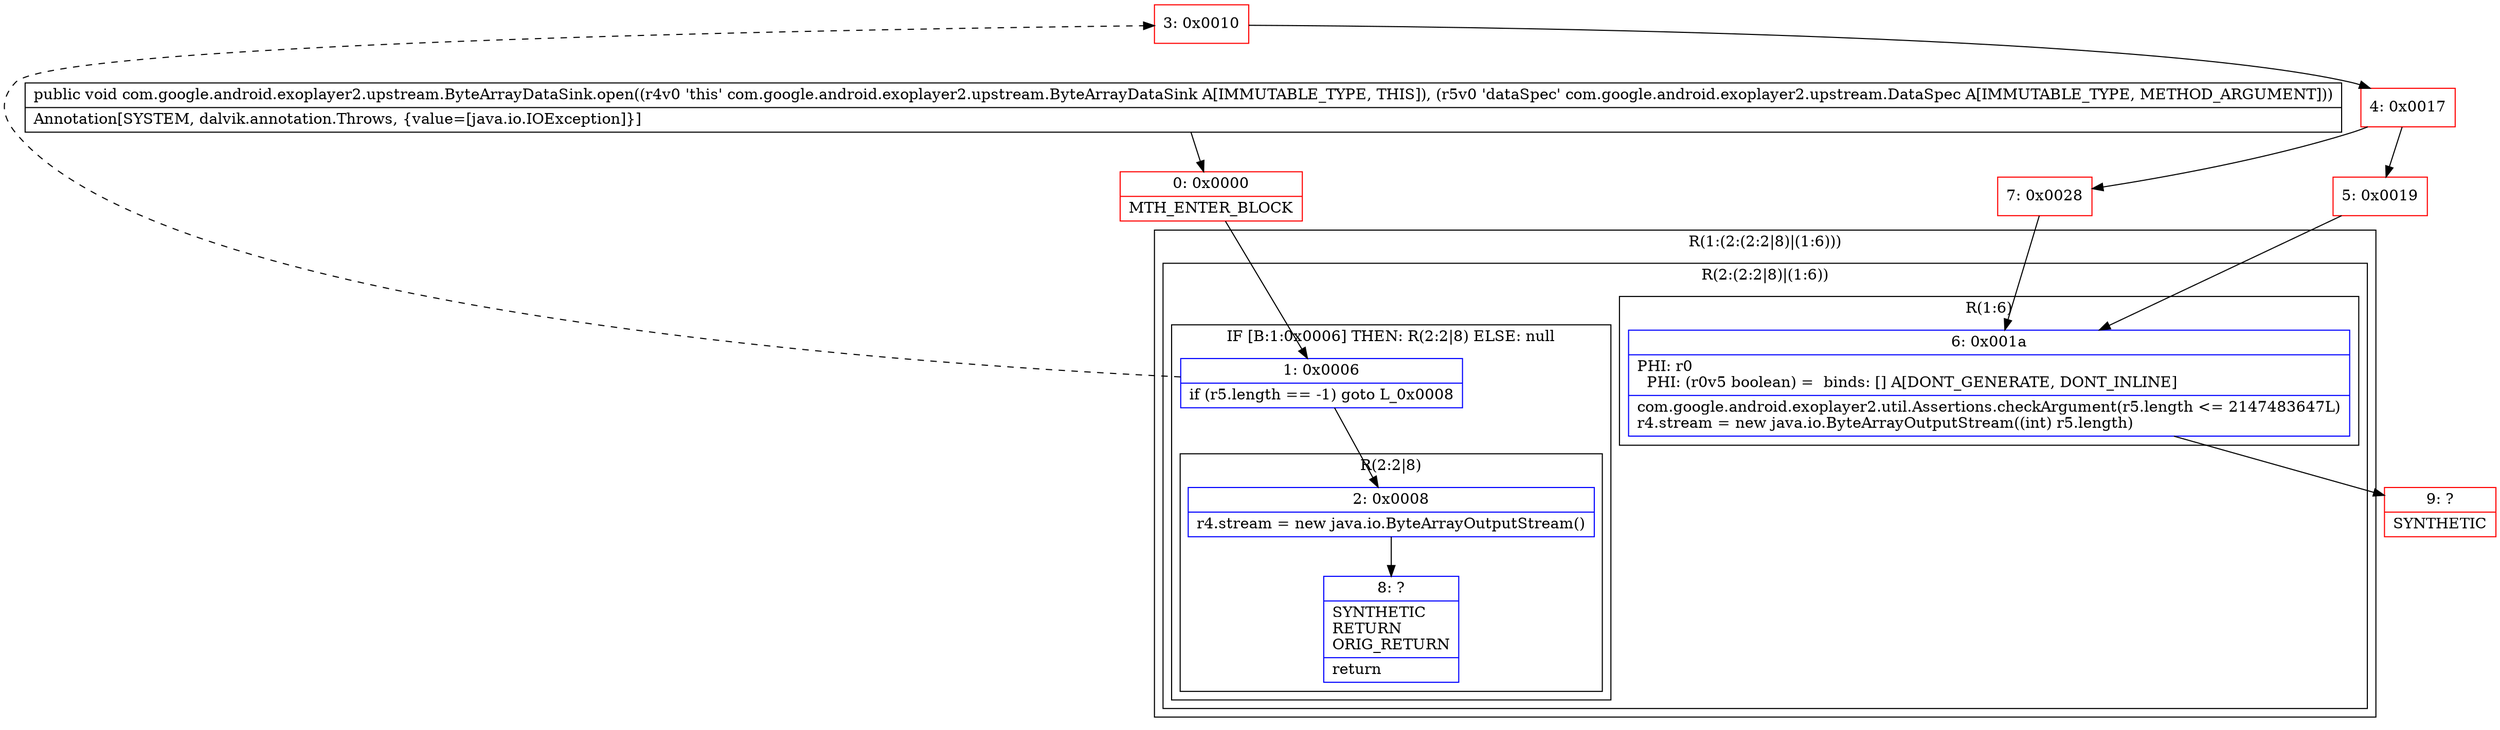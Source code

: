 digraph "CFG forcom.google.android.exoplayer2.upstream.ByteArrayDataSink.open(Lcom\/google\/android\/exoplayer2\/upstream\/DataSpec;)V" {
subgraph cluster_Region_674787887 {
label = "R(1:(2:(2:2|8)|(1:6)))";
node [shape=record,color=blue];
subgraph cluster_Region_1268244028 {
label = "R(2:(2:2|8)|(1:6))";
node [shape=record,color=blue];
subgraph cluster_IfRegion_148965232 {
label = "IF [B:1:0x0006] THEN: R(2:2|8) ELSE: null";
node [shape=record,color=blue];
Node_1 [shape=record,label="{1\:\ 0x0006|if (r5.length == \-1) goto L_0x0008\l}"];
subgraph cluster_Region_131905563 {
label = "R(2:2|8)";
node [shape=record,color=blue];
Node_2 [shape=record,label="{2\:\ 0x0008|r4.stream = new java.io.ByteArrayOutputStream()\l}"];
Node_8 [shape=record,label="{8\:\ ?|SYNTHETIC\lRETURN\lORIG_RETURN\l|return\l}"];
}
}
subgraph cluster_Region_1822297029 {
label = "R(1:6)";
node [shape=record,color=blue];
Node_6 [shape=record,label="{6\:\ 0x001a|PHI: r0 \l  PHI: (r0v5 boolean) =  binds: [] A[DONT_GENERATE, DONT_INLINE]\l|com.google.android.exoplayer2.util.Assertions.checkArgument(r5.length \<= 2147483647L)\lr4.stream = new java.io.ByteArrayOutputStream((int) r5.length)\l}"];
}
}
}
Node_0 [shape=record,color=red,label="{0\:\ 0x0000|MTH_ENTER_BLOCK\l}"];
Node_3 [shape=record,color=red,label="{3\:\ 0x0010}"];
Node_4 [shape=record,color=red,label="{4\:\ 0x0017}"];
Node_5 [shape=record,color=red,label="{5\:\ 0x0019}"];
Node_7 [shape=record,color=red,label="{7\:\ 0x0028}"];
Node_9 [shape=record,color=red,label="{9\:\ ?|SYNTHETIC\l}"];
MethodNode[shape=record,label="{public void com.google.android.exoplayer2.upstream.ByteArrayDataSink.open((r4v0 'this' com.google.android.exoplayer2.upstream.ByteArrayDataSink A[IMMUTABLE_TYPE, THIS]), (r5v0 'dataSpec' com.google.android.exoplayer2.upstream.DataSpec A[IMMUTABLE_TYPE, METHOD_ARGUMENT]))  | Annotation[SYSTEM, dalvik.annotation.Throws, \{value=[java.io.IOException]\}]\l}"];
MethodNode -> Node_0;
Node_1 -> Node_2;
Node_1 -> Node_3[style=dashed];
Node_2 -> Node_8;
Node_6 -> Node_9;
Node_0 -> Node_1;
Node_3 -> Node_4;
Node_4 -> Node_5;
Node_4 -> Node_7;
Node_5 -> Node_6;
Node_7 -> Node_6;
}

